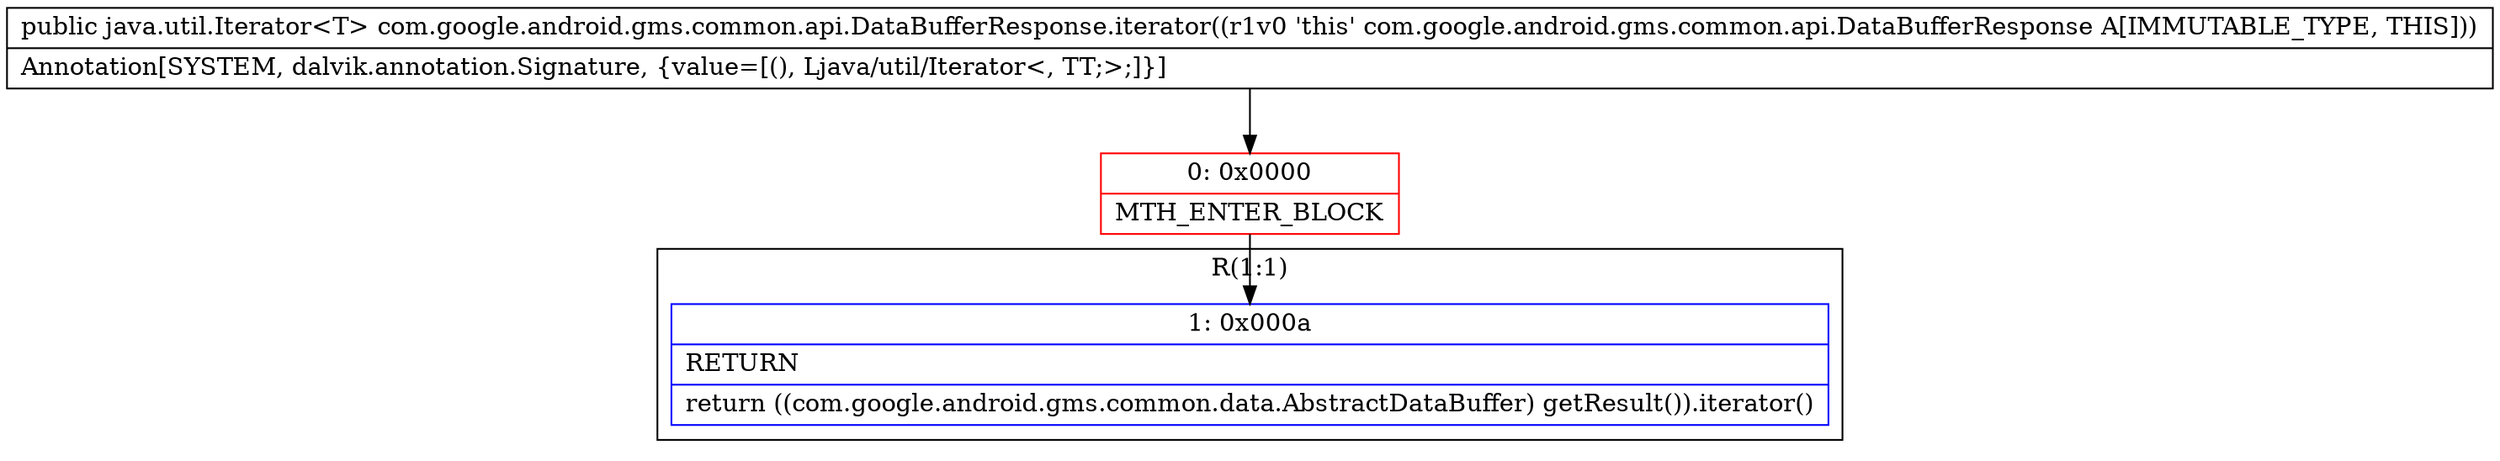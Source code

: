 digraph "CFG forcom.google.android.gms.common.api.DataBufferResponse.iterator()Ljava\/util\/Iterator;" {
subgraph cluster_Region_1521394629 {
label = "R(1:1)";
node [shape=record,color=blue];
Node_1 [shape=record,label="{1\:\ 0x000a|RETURN\l|return ((com.google.android.gms.common.data.AbstractDataBuffer) getResult()).iterator()\l}"];
}
Node_0 [shape=record,color=red,label="{0\:\ 0x0000|MTH_ENTER_BLOCK\l}"];
MethodNode[shape=record,label="{public java.util.Iterator\<T\> com.google.android.gms.common.api.DataBufferResponse.iterator((r1v0 'this' com.google.android.gms.common.api.DataBufferResponse A[IMMUTABLE_TYPE, THIS]))  | Annotation[SYSTEM, dalvik.annotation.Signature, \{value=[(), Ljava\/util\/Iterator\<, TT;\>;]\}]\l}"];
MethodNode -> Node_0;
Node_0 -> Node_1;
}

